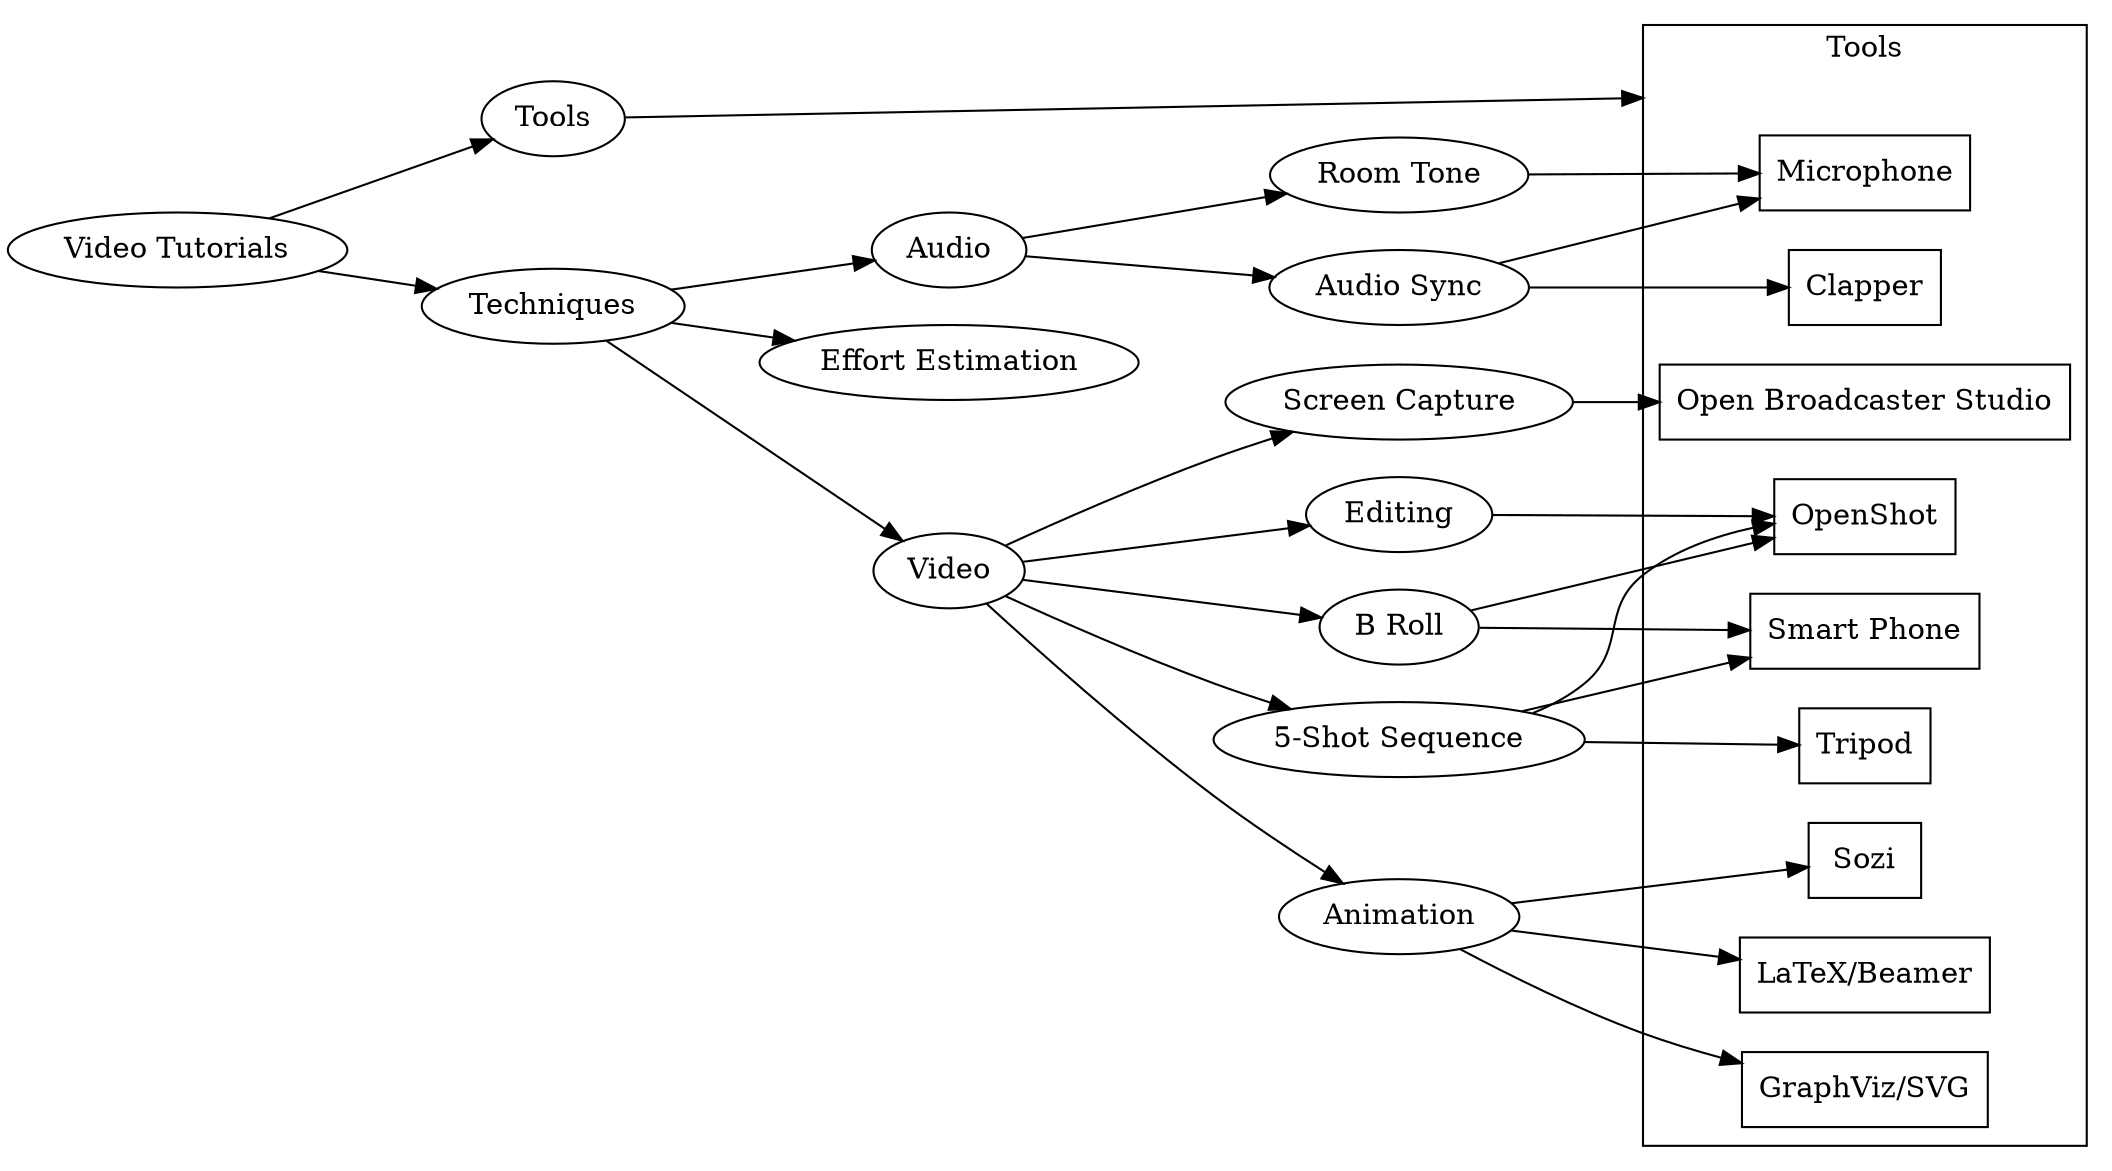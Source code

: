 # dot -T svg -O mindmap.dot
digraph video {
  compound=true;   #  https://stackoverflow.com/questions/2012036/graphviz-how-to-connect-subgraphs
  rankdir = LR
  page="10,8"
  
  VideoTutorials [label = "Video Tutorials", root = true]
  #  root=VideoTutorials

  VideoTutorials -> {rank=same; Tools, Techniques}
  
  {rank=same; Tools, Techniques}
  
  Techniques -> {rank=same; Video, Audio, "Effort Estimation"}

  ScreenCapture [label = "Screen Capture"]
  FiveShot [label = "5-Shot Sequence"]
  BRoll [label = "B Roll"]
  
  Video -> {rank=same; ScreenCapture, Editing, FiveShot, BRoll, Animation}

  RoomTone [label = "Room Tone"]
  AudioSync [label = "Audio Sync"]
  
  Audio -> {rank=same; RoomTone, AudioSync}
  
  subgraph cluster_tool {
  label= Tools;
  node [shape=record];
  DUMMY_0 [shape=point style=invis]
  OBSStudio [label = "Open Broadcaster Studio"]
  SmartPhone [label = "Smart Phone"]
  LatexBeamer [label = "LaTeX/Beamer"]
  GraphvizSvg [label = "GraphViz/SVG"]
  
  #  Tools -> {rank=same; OBSStudio, OpenShot, SmartPhone, GraphvizSvg, Sozi, LatexBeamer, Microphone, Clapper}
  {rank=same; OBSStudio, OpenShot, SmartPhone, GraphvizSvg, Sozi, LatexBeamer, Microphone, Clapper, Tripod}
  }

  #  https://stackoverflow.com/questions/2012036/graphviz-how-to-connect-subgraphs
  Tools -> DUMMY_0 [lhead=cluster_tool];
  

  ScreenCapture -> OBSStudio
  Editing -> OpenShot
  FiveShot -> {OpenShot, SmartPhone, Tripod}
  BRoll -> {OpenShot, SmartPhone}
  Animation -> {Sozi, GraphvizSvg, LatexBeamer}
  RoomTone -> Microphone
  AudioSync -> {Clapper, Microphone}
}